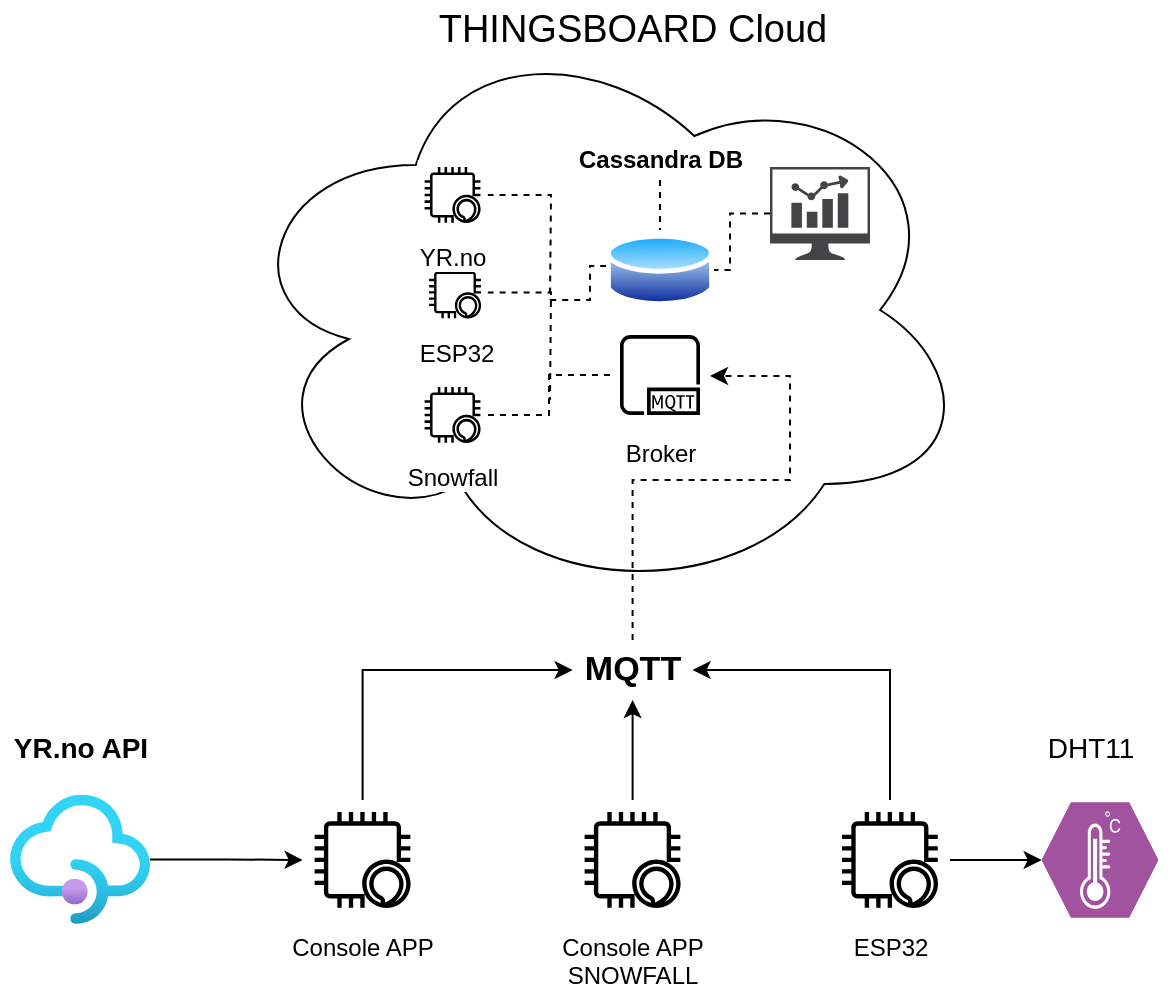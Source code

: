 <mxfile version="15.8.7" type="device"><diagram id="LTHazg_Lvbfa9xnsFYEv" name="Sida-1"><mxGraphModel dx="1587" dy="707" grid="1" gridSize="10" guides="1" tooltips="1" connect="1" arrows="1" fold="1" page="1" pageScale="1" pageWidth="827" pageHeight="1169" math="0" shadow="0"><root><mxCell id="0"/><mxCell id="1" parent="0"/><mxCell id="BBS5OHfZnG0uTSGXLtwn-13" value="" style="ellipse;shape=cloud;whiteSpace=wrap;html=1;fontSize=17;fillColor=#FFFFFF;" parent="1" vertex="1"><mxGeometry x="-610" y="50" width="371.47" height="290" as="geometry"/></mxCell><mxCell id="-mmz0vdJUFyLkGhBNXtg-2" value="" style="edgeStyle=orthogonalEdgeStyle;rounded=0;orthogonalLoop=1;jettySize=auto;html=1;" edge="1" parent="1" source="9hux_57wOHvPpe9a7fU_-1" target="9hux_57wOHvPpe9a7fU_-2"><mxGeometry relative="1" as="geometry"/></mxCell><mxCell id="-mmz0vdJUFyLkGhBNXtg-7" value="" style="edgeStyle=orthogonalEdgeStyle;rounded=0;orthogonalLoop=1;jettySize=auto;html=1;" edge="1" parent="1" source="9hux_57wOHvPpe9a7fU_-1" target="9hux_57wOHvPpe9a7fU_-56"><mxGeometry relative="1" as="geometry"><Array as="points"><mxPoint x="-280" y="375"/></Array></mxGeometry></mxCell><mxCell id="9hux_57wOHvPpe9a7fU_-1" value="ESP32" style="sketch=0;outlineConnect=0;dashed=0;verticalLabelPosition=bottom;verticalAlign=top;align=center;html=1;fontSize=12;fontStyle=0;aspect=fixed;shape=mxgraph.aws4.resourceIcon;resIcon=mxgraph.aws4.alexa_enabled_device;" parent="1" vertex="1"><mxGeometry x="-310" y="440" width="60" height="60" as="geometry"/></mxCell><mxCell id="m9Fn7BDZa3BOHdt79jrv-6" style="edgeStyle=orthogonalEdgeStyle;rounded=0;orthogonalLoop=1;jettySize=auto;html=1;dashed=1;fontSize=12;endArrow=none;endFill=0;" parent="1" source="9hux_57wOHvPpe9a7fU_-38" edge="1"><mxGeometry relative="1" as="geometry"><mxPoint x="-450" y="240" as="targetPoint"/></mxGeometry></mxCell><mxCell id="9hux_57wOHvPpe9a7fU_-38" value="ESP32" style="sketch=0;outlineConnect=0;dashed=0;verticalLabelPosition=bottom;verticalAlign=top;align=center;html=1;fontSize=12;fontStyle=0;aspect=fixed;shape=mxgraph.aws4.resourceIcon;resIcon=mxgraph.aws4.alexa_enabled_device;labelBackgroundColor=#FFFFFF;" parent="1" vertex="1"><mxGeometry x="-513.7" y="170" width="32.5" height="32.5" as="geometry"/></mxCell><mxCell id="m9Fn7BDZa3BOHdt79jrv-8" value="" style="edgeStyle=orthogonalEdgeStyle;rounded=0;orthogonalLoop=1;jettySize=auto;html=1;dashed=1;fontSize=12;endArrow=none;endFill=0;startArrow=none;" parent="1" source="m9Fn7BDZa3BOHdt79jrv-10" edge="1"><mxGeometry relative="1" as="geometry"><mxPoint x="-450" y="190" as="targetPoint"/><Array as="points"><mxPoint x="-430" y="173"/><mxPoint x="-430" y="190"/></Array></mxGeometry></mxCell><mxCell id="9hux_57wOHvPpe9a7fU_-40" value="" style="sketch=0;pointerEvents=1;shadow=0;dashed=0;html=1;strokeColor=none;fillColor=#434445;aspect=fixed;labelPosition=center;verticalLabelPosition=bottom;verticalAlign=top;align=center;outlineConnect=0;shape=mxgraph.vvd.nsx_dashboard;labelBackgroundColor=#D5E8D4;labelBorderColor=none;fontColor=default;" parent="1" vertex="1"><mxGeometry x="-340.0" y="123.5" width="50" height="46.5" as="geometry"/></mxCell><mxCell id="9hux_57wOHvPpe9a7fU_-41" value="Broker&lt;br&gt;" style="sketch=0;outlineConnect=0;dashed=0;verticalLabelPosition=bottom;verticalAlign=top;align=center;html=1;fontSize=12;fontStyle=0;aspect=fixed;shape=mxgraph.aws4.resourceIcon;resIcon=mxgraph.aws4.mqtt_protocol;labelBackgroundColor=#FFFFFF;labelBorderColor=none;" parent="1" vertex="1"><mxGeometry x="-420" y="202.5" width="50" height="50" as="geometry"/></mxCell><mxCell id="9hux_57wOHvPpe9a7fU_-67" value="THINGSBOARD Cloud" style="text;html=1;align=center;verticalAlign=middle;resizable=0;points=[];autosize=1;strokeColor=none;fillColor=none;fontSize=19;fontColor=default;" parent="1" vertex="1"><mxGeometry x="-513.7" y="40" width="210" height="30" as="geometry"/></mxCell><mxCell id="thET-6iovpdtDulSbQvo-5" value="" style="edgeStyle=orthogonalEdgeStyle;rounded=0;orthogonalLoop=1;jettySize=auto;html=1;dashed=1;" parent="1" source="9hux_57wOHvPpe9a7fU_-56" target="9hux_57wOHvPpe9a7fU_-41" edge="1"><mxGeometry relative="1" as="geometry"><mxPoint x="-409" y="310" as="targetPoint"/><Array as="points"><mxPoint x="-409" y="280"/><mxPoint x="-330" y="280"/><mxPoint x="-330" y="228"/></Array></mxGeometry></mxCell><mxCell id="9hux_57wOHvPpe9a7fU_-56" value="MQTT" style="text;html=1;align=center;verticalAlign=middle;resizable=0;points=[];autosize=1;strokeColor=none;fontSize=17;fontColor=default;rotation=0;fontStyle=1;fillColor=#FFFFFF;" parent="1" vertex="1"><mxGeometry x="-438.7" y="360" width="60" height="30" as="geometry"/></mxCell><mxCell id="BBS5OHfZnG0uTSGXLtwn-8" value="" style="group" parent="1" vertex="1" connectable="0"><mxGeometry x="-210" y="404" width="70" height="96" as="geometry"/></mxCell><mxCell id="9hux_57wOHvPpe9a7fU_-2" value="" style="verticalLabelPosition=bottom;sketch=0;html=1;fillColor=#A153A0;strokeColor=#ffffff;verticalAlign=top;align=center;points=[[0,0.5,0],[0.125,0.25,0],[0.25,0,0],[0.5,0,0],[0.75,0,0],[0.875,0.25,0],[1,0.5,0],[0.875,0.75,0],[0.75,1,0],[0.5,1,0],[0.125,0.75,0]];pointerEvents=1;shape=mxgraph.cisco_safe.compositeIcon;bgIcon=mxgraph.cisco_safe.design.blank_device;resIcon=mxgraph.cisco_safe.design.sensor;" parent="BBS5OHfZnG0uTSGXLtwn-8" vertex="1"><mxGeometry x="5.833" y="37.2" width="58.333" height="57.6" as="geometry"/></mxCell><mxCell id="9hux_57wOHvPpe9a7fU_-80" value="DHT11" style="text;html=1;align=center;verticalAlign=middle;resizable=0;points=[];autosize=1;strokeColor=none;fillColor=none;fontSize=14;fontColor=default;" parent="BBS5OHfZnG0uTSGXLtwn-8" vertex="1"><mxGeometry width="60" height="20" as="geometry"/></mxCell><mxCell id="m9Fn7BDZa3BOHdt79jrv-7" style="edgeStyle=orthogonalEdgeStyle;rounded=0;orthogonalLoop=1;jettySize=auto;html=1;dashed=1;fontSize=12;endArrow=none;endFill=0;" parent="1" source="thET-6iovpdtDulSbQvo-2" edge="1"><mxGeometry relative="1" as="geometry"><mxPoint x="-450" y="190" as="targetPoint"/></mxGeometry></mxCell><mxCell id="thET-6iovpdtDulSbQvo-2" value="YR.no" style="sketch=0;outlineConnect=0;dashed=0;verticalLabelPosition=bottom;verticalAlign=top;align=center;html=1;fontSize=12;fontStyle=0;aspect=fixed;shape=mxgraph.aws4.resourceIcon;resIcon=mxgraph.aws4.alexa_enabled_device;labelBackgroundColor=#FFFFFF;" parent="1" vertex="1"><mxGeometry x="-516.2" y="120" width="35" height="35" as="geometry"/></mxCell><mxCell id="-mmz0vdJUFyLkGhBNXtg-6" value="" style="edgeStyle=orthogonalEdgeStyle;rounded=0;orthogonalLoop=1;jettySize=auto;html=1;" edge="1" parent="1" source="m9Fn7BDZa3BOHdt79jrv-1" target="9hux_57wOHvPpe9a7fU_-56"><mxGeometry relative="1" as="geometry"/></mxCell><mxCell id="m9Fn7BDZa3BOHdt79jrv-1" value="Console APP&lt;br&gt;SNOWFALL" style="sketch=0;outlineConnect=0;dashed=0;verticalLabelPosition=bottom;verticalAlign=top;align=center;html=1;fontSize=12;fontStyle=0;aspect=fixed;shape=mxgraph.aws4.resourceIcon;resIcon=mxgraph.aws4.alexa_enabled_device;" parent="1" vertex="1"><mxGeometry x="-438.7" y="440" width="60" height="60" as="geometry"/></mxCell><mxCell id="m9Fn7BDZa3BOHdt79jrv-4" value="Snowfall" style="sketch=0;outlineConnect=0;dashed=0;verticalLabelPosition=bottom;verticalAlign=top;align=center;html=1;fontSize=12;fontStyle=0;aspect=fixed;shape=mxgraph.aws4.resourceIcon;resIcon=mxgraph.aws4.alexa_enabled_device;labelBackgroundColor=#FFFFFF;" parent="1" vertex="1"><mxGeometry x="-516.2" y="230" width="35" height="35" as="geometry"/></mxCell><mxCell id="m9Fn7BDZa3BOHdt79jrv-5" value="" style="edgeStyle=elbowEdgeStyle;rounded=0;orthogonalLoop=1;jettySize=auto;html=1;dashed=1;endArrow=none;" parent="1" source="9hux_57wOHvPpe9a7fU_-41" target="m9Fn7BDZa3BOHdt79jrv-4" edge="1"><mxGeometry relative="1" as="geometry"><mxPoint x="-420" y="227.5" as="sourcePoint"/><mxPoint x="-475" y="227.5" as="targetPoint"/></mxGeometry></mxCell><mxCell id="m9Fn7BDZa3BOHdt79jrv-10" value="" style="aspect=fixed;perimeter=ellipsePerimeter;html=1;align=center;shadow=0;dashed=0;spacingTop=3;image;image=img/lib/active_directory/database.svg;fontSize=12;" parent="1" vertex="1"><mxGeometry x="-422.03" y="155" width="54.06" height="40" as="geometry"/></mxCell><mxCell id="m9Fn7BDZa3BOHdt79jrv-11" value="" style="edgeStyle=orthogonalEdgeStyle;rounded=0;orthogonalLoop=1;jettySize=auto;html=1;dashed=1;fontSize=12;endArrow=none;endFill=0;" parent="1" source="9hux_57wOHvPpe9a7fU_-40" target="m9Fn7BDZa3BOHdt79jrv-10" edge="1"><mxGeometry relative="1" as="geometry"><mxPoint x="-325" y="170" as="sourcePoint"/><mxPoint x="-450" y="190" as="targetPoint"/><Array as="points"/></mxGeometry></mxCell><mxCell id="m9Fn7BDZa3BOHdt79jrv-14" value="" style="edgeStyle=orthogonalEdgeStyle;rounded=0;orthogonalLoop=1;jettySize=auto;html=1;dashed=1;fontSize=12;endArrow=none;endFill=0;" parent="1" source="m9Fn7BDZa3BOHdt79jrv-12" target="m9Fn7BDZa3BOHdt79jrv-10" edge="1"><mxGeometry relative="1" as="geometry"/></mxCell><mxCell id="m9Fn7BDZa3BOHdt79jrv-12" value="&lt;b&gt;Cassandra DB&lt;/b&gt;" style="text;html=1;align=center;verticalAlign=middle;resizable=0;points=[];autosize=1;strokeColor=none;fillColor=none;fontSize=12;" parent="1" vertex="1"><mxGeometry x="-445" y="110" width="100" height="20" as="geometry"/></mxCell><mxCell id="-mmz0vdJUFyLkGhBNXtg-5" style="edgeStyle=orthogonalEdgeStyle;rounded=0;orthogonalLoop=1;jettySize=auto;html=1;" edge="1" parent="1" source="-mmz0vdJUFyLkGhBNXtg-1" target="9hux_57wOHvPpe9a7fU_-56"><mxGeometry relative="1" as="geometry"><Array as="points"><mxPoint x="-544" y="375"/></Array></mxGeometry></mxCell><mxCell id="-mmz0vdJUFyLkGhBNXtg-1" value="Console APP&lt;br&gt;" style="sketch=0;outlineConnect=0;dashed=0;verticalLabelPosition=bottom;verticalAlign=top;align=center;html=1;fontSize=12;fontStyle=0;aspect=fixed;shape=mxgraph.aws4.resourceIcon;resIcon=mxgraph.aws4.alexa_enabled_device;" vertex="1" parent="1"><mxGeometry x="-573.7" y="440" width="60" height="60" as="geometry"/></mxCell><mxCell id="-mmz0vdJUFyLkGhBNXtg-3" value="" style="edgeStyle=orthogonalEdgeStyle;rounded=0;orthogonalLoop=1;jettySize=auto;html=1;" edge="1" parent="1" source="9hux_57wOHvPpe9a7fU_-7" target="-mmz0vdJUFyLkGhBNXtg-1"><mxGeometry relative="1" as="geometry"/></mxCell><mxCell id="-mmz0vdJUFyLkGhBNXtg-8" value="" style="group" vertex="1" connectable="0" parent="1"><mxGeometry x="-724.986" y="404" width="80" height="98" as="geometry"/></mxCell><mxCell id="9hux_57wOHvPpe9a7fU_-7" value="" style="aspect=fixed;html=1;points=[];align=center;image;fontSize=12;image=img/lib/azure2/integration/API_Management_Services.svg;" parent="-mmz0vdJUFyLkGhBNXtg-8" vertex="1"><mxGeometry x="4.986" y="33.354" width="70.032" height="64.646" as="geometry"/></mxCell><mxCell id="q16_saFtj1bzJ_9ZlRtg-2" value="&lt;b&gt;&lt;font style=&quot;font-size: 14px&quot;&gt;YR.no API&lt;/font&gt;&lt;/b&gt;" style="text;html=1;align=center;verticalAlign=middle;resizable=0;points=[];autosize=1;strokeColor=none;fillColor=none;" parent="-mmz0vdJUFyLkGhBNXtg-8" vertex="1"><mxGeometry width="80" height="20" as="geometry"/></mxCell></root></mxGraphModel></diagram></mxfile>